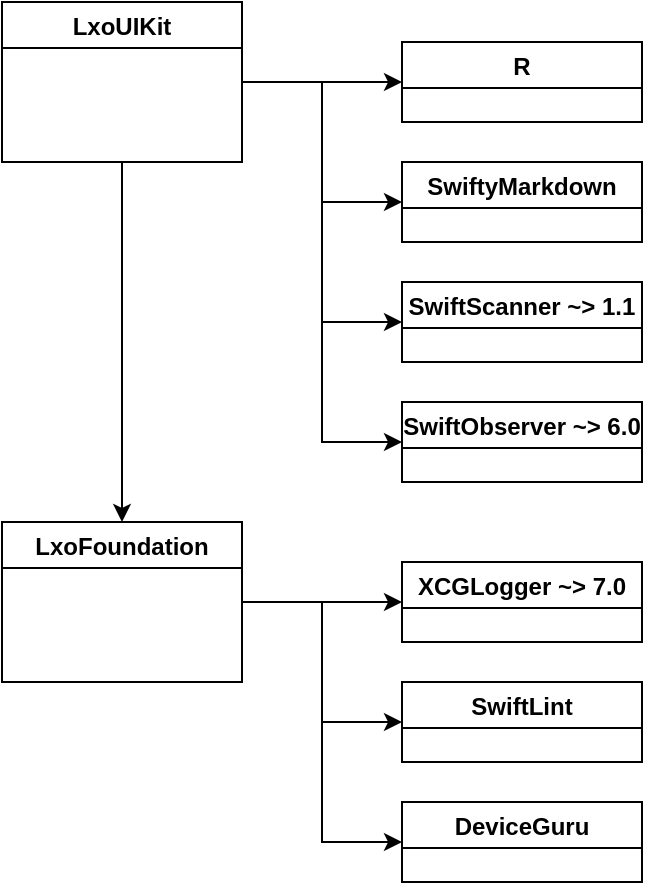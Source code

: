 <mxfile version="15.4.3" type="github">
  <diagram id="ckdOkKxMEzGKWoXddqem" name="Page-1">
    <mxGraphModel dx="1188" dy="262" grid="1" gridSize="10" guides="1" tooltips="1" connect="1" arrows="1" fold="1" page="0" pageScale="1" pageWidth="827" pageHeight="1169" math="0" shadow="0">
      <root>
        <mxCell id="0" />
        <mxCell id="1" parent="0" />
        <mxCell id="-XRt4lCiMcRDXyAqXYDS-6" style="edgeStyle=orthogonalEdgeStyle;rounded=0;orthogonalLoop=1;jettySize=auto;html=1;entryX=0;entryY=0.5;entryDx=0;entryDy=0;" edge="1" parent="1" source="-XRt4lCiMcRDXyAqXYDS-1" target="-XRt4lCiMcRDXyAqXYDS-5">
          <mxGeometry relative="1" as="geometry" />
        </mxCell>
        <mxCell id="-XRt4lCiMcRDXyAqXYDS-7" style="edgeStyle=orthogonalEdgeStyle;rounded=0;orthogonalLoop=1;jettySize=auto;html=1;entryX=0;entryY=0.5;entryDx=0;entryDy=0;" edge="1" parent="1" source="-XRt4lCiMcRDXyAqXYDS-1" target="-XRt4lCiMcRDXyAqXYDS-4">
          <mxGeometry relative="1" as="geometry" />
        </mxCell>
        <mxCell id="-XRt4lCiMcRDXyAqXYDS-8" style="edgeStyle=orthogonalEdgeStyle;rounded=0;orthogonalLoop=1;jettySize=auto;html=1;entryX=0;entryY=0.5;entryDx=0;entryDy=0;" edge="1" parent="1" source="-XRt4lCiMcRDXyAqXYDS-1" target="-XRt4lCiMcRDXyAqXYDS-3">
          <mxGeometry relative="1" as="geometry" />
        </mxCell>
        <mxCell id="-XRt4lCiMcRDXyAqXYDS-1" value="LxoFoundation" style="swimlane;" vertex="1" parent="1">
          <mxGeometry x="240" y="860" width="120" height="80" as="geometry" />
        </mxCell>
        <mxCell id="-XRt4lCiMcRDXyAqXYDS-3" value="XCGLogger ~&gt; 7.0" style="swimlane;" vertex="1" parent="1">
          <mxGeometry x="440" y="880" width="120" height="40" as="geometry" />
        </mxCell>
        <mxCell id="-XRt4lCiMcRDXyAqXYDS-4" value="SwiftLint" style="swimlane;" vertex="1" parent="1">
          <mxGeometry x="440" y="940" width="120" height="40" as="geometry" />
        </mxCell>
        <mxCell id="-XRt4lCiMcRDXyAqXYDS-5" value="DeviceGuru" style="swimlane;" vertex="1" parent="1">
          <mxGeometry x="440" y="1000" width="120" height="40" as="geometry" />
        </mxCell>
        <mxCell id="-XRt4lCiMcRDXyAqXYDS-10" style="edgeStyle=orthogonalEdgeStyle;rounded=0;orthogonalLoop=1;jettySize=auto;html=1;entryX=0.5;entryY=0;entryDx=0;entryDy=0;" edge="1" parent="1" source="-XRt4lCiMcRDXyAqXYDS-9" target="-XRt4lCiMcRDXyAqXYDS-1">
          <mxGeometry relative="1" as="geometry" />
        </mxCell>
        <mxCell id="-XRt4lCiMcRDXyAqXYDS-15" style="edgeStyle=orthogonalEdgeStyle;rounded=0;orthogonalLoop=1;jettySize=auto;html=1;entryX=0;entryY=0.5;entryDx=0;entryDy=0;" edge="1" parent="1" source="-XRt4lCiMcRDXyAqXYDS-9" target="-XRt4lCiMcRDXyAqXYDS-13">
          <mxGeometry relative="1" as="geometry" />
        </mxCell>
        <mxCell id="-XRt4lCiMcRDXyAqXYDS-16" style="edgeStyle=orthogonalEdgeStyle;rounded=0;orthogonalLoop=1;jettySize=auto;html=1;entryX=0;entryY=0.5;entryDx=0;entryDy=0;" edge="1" parent="1" source="-XRt4lCiMcRDXyAqXYDS-9" target="-XRt4lCiMcRDXyAqXYDS-12">
          <mxGeometry relative="1" as="geometry" />
        </mxCell>
        <mxCell id="-XRt4lCiMcRDXyAqXYDS-17" style="edgeStyle=orthogonalEdgeStyle;rounded=0;orthogonalLoop=1;jettySize=auto;html=1;entryX=0;entryY=0.5;entryDx=0;entryDy=0;" edge="1" parent="1" source="-XRt4lCiMcRDXyAqXYDS-9" target="-XRt4lCiMcRDXyAqXYDS-11">
          <mxGeometry relative="1" as="geometry" />
        </mxCell>
        <mxCell id="-XRt4lCiMcRDXyAqXYDS-18" style="edgeStyle=orthogonalEdgeStyle;rounded=0;orthogonalLoop=1;jettySize=auto;html=1;entryX=0;entryY=0.5;entryDx=0;entryDy=0;" edge="1" parent="1" source="-XRt4lCiMcRDXyAqXYDS-9" target="-XRt4lCiMcRDXyAqXYDS-14">
          <mxGeometry relative="1" as="geometry" />
        </mxCell>
        <mxCell id="-XRt4lCiMcRDXyAqXYDS-9" value="LxoUIKit" style="swimlane;" vertex="1" parent="1">
          <mxGeometry x="240" y="600" width="120" height="80" as="geometry" />
        </mxCell>
        <mxCell id="-XRt4lCiMcRDXyAqXYDS-11" value="SwiftScanner ~&gt; 1.1" style="swimlane;" vertex="1" parent="1">
          <mxGeometry x="440" y="740" width="120" height="40" as="geometry" />
        </mxCell>
        <mxCell id="-XRt4lCiMcRDXyAqXYDS-12" value="SwiftyMarkdown" style="swimlane;" vertex="1" parent="1">
          <mxGeometry x="440" y="680" width="120" height="40" as="geometry" />
        </mxCell>
        <mxCell id="-XRt4lCiMcRDXyAqXYDS-13" value="R" style="swimlane;" vertex="1" parent="1">
          <mxGeometry x="440" y="620" width="120" height="40" as="geometry" />
        </mxCell>
        <mxCell id="-XRt4lCiMcRDXyAqXYDS-14" value="SwiftObserver ~&gt; 6.0" style="swimlane;" vertex="1" parent="1">
          <mxGeometry x="440" y="800" width="120" height="40" as="geometry" />
        </mxCell>
      </root>
    </mxGraphModel>
  </diagram>
</mxfile>
